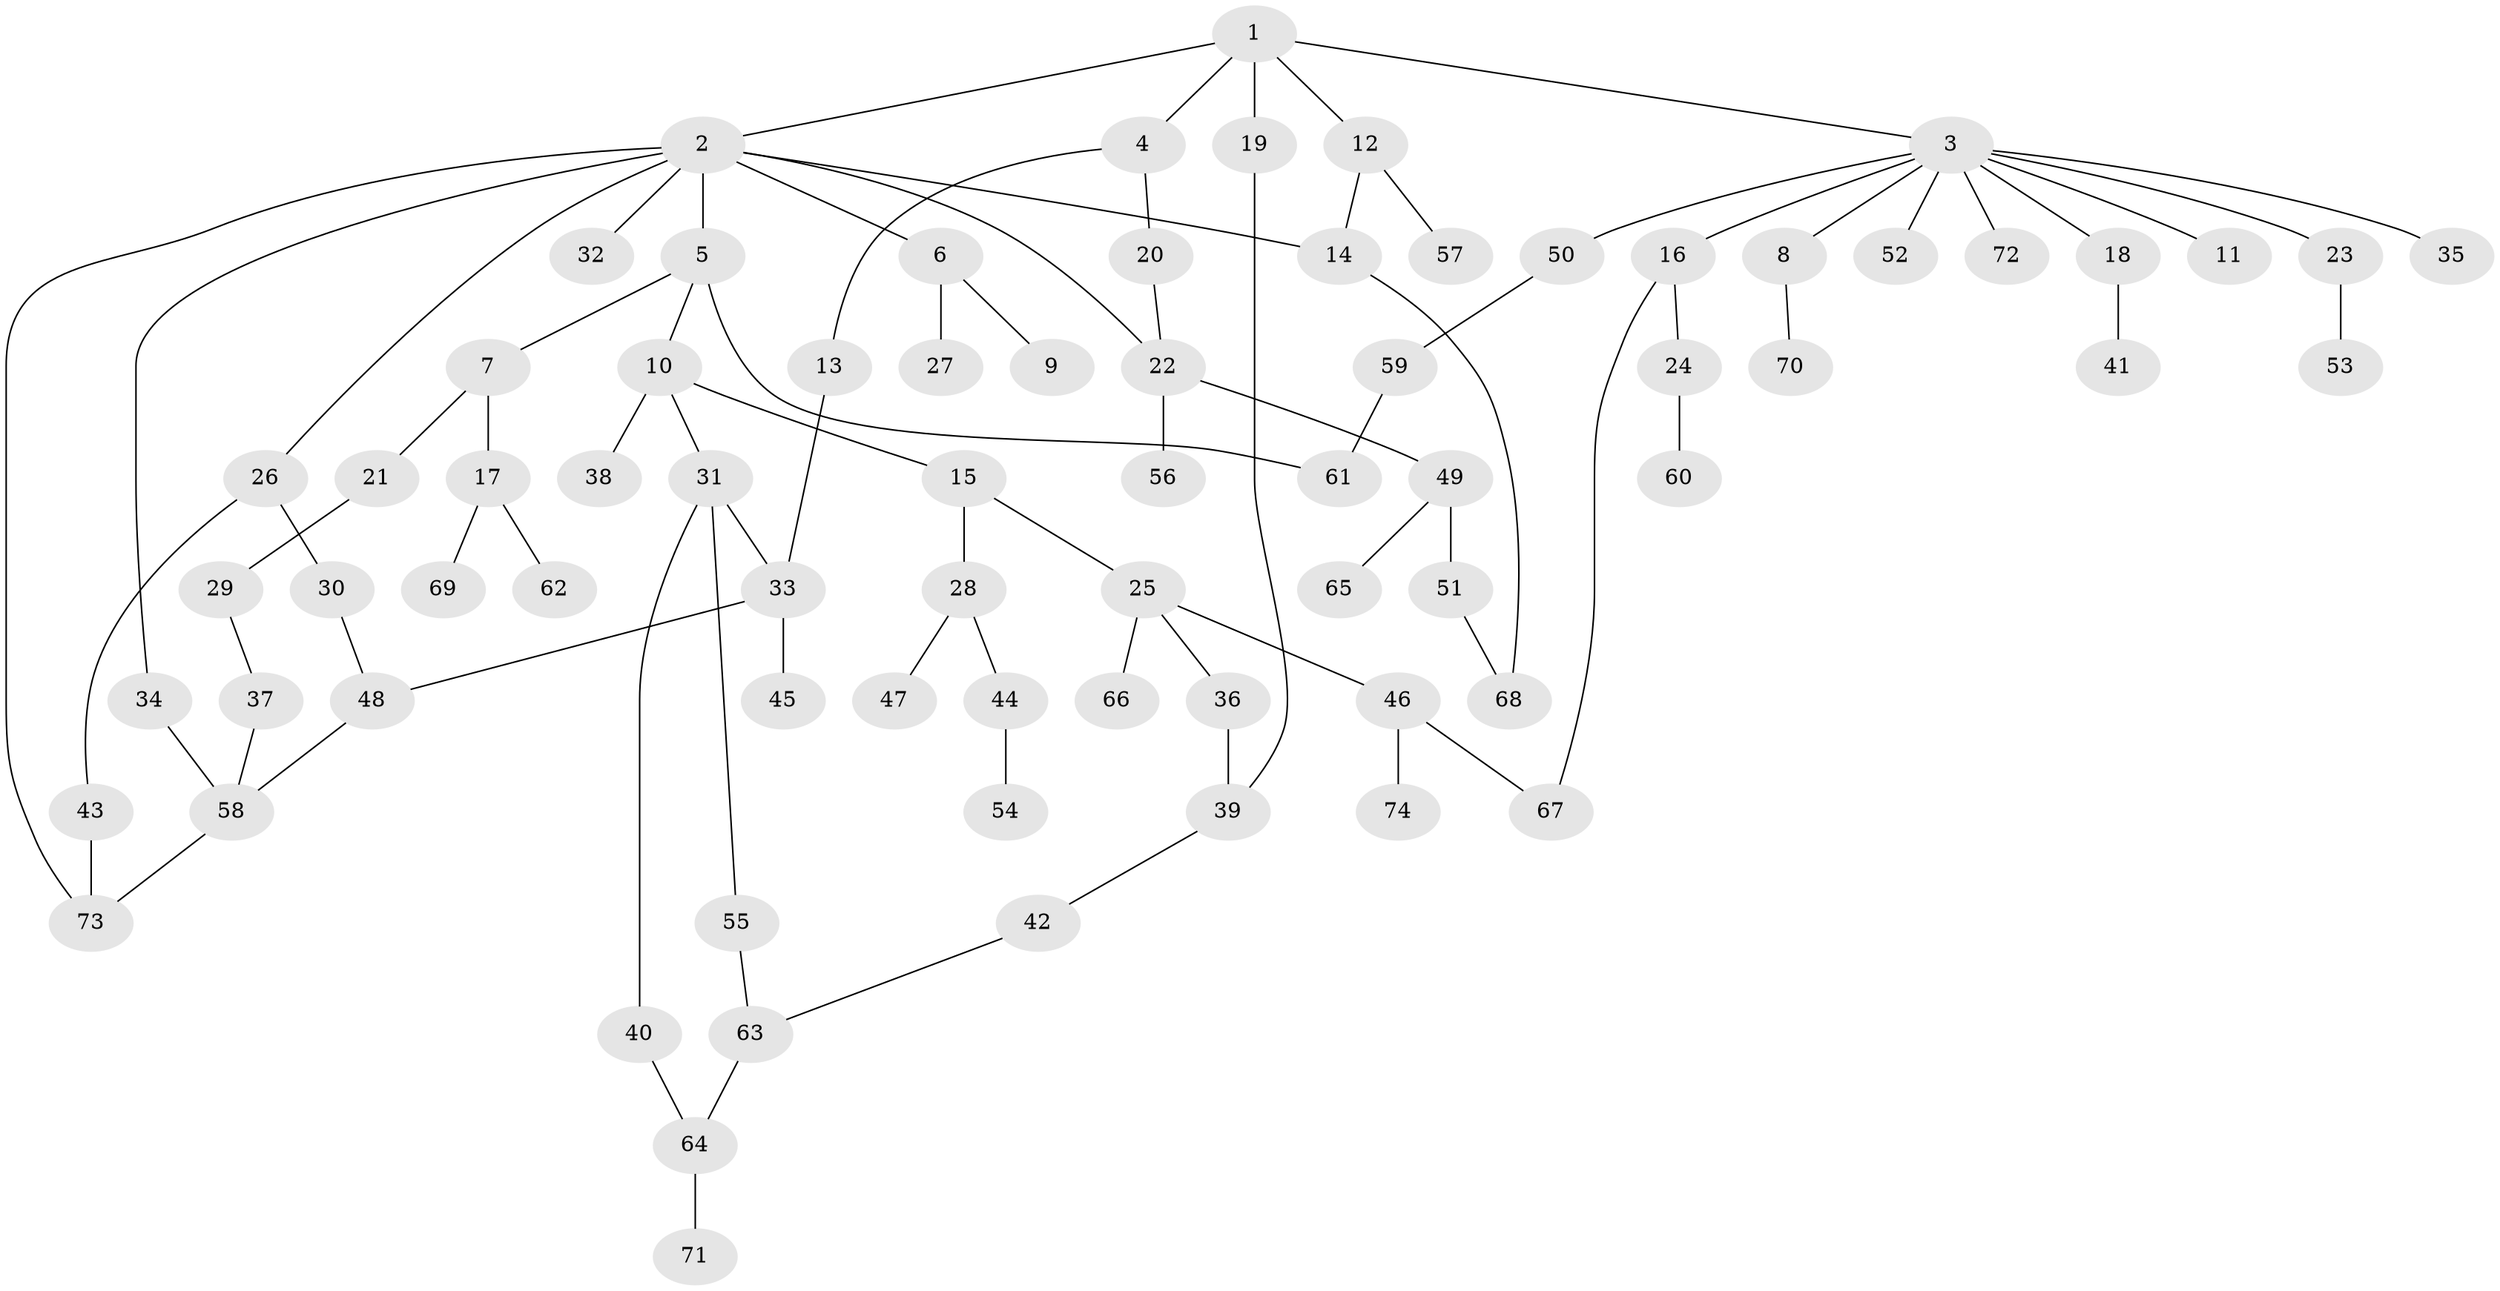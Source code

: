 // coarse degree distribution, {5: 0.043478260869565216, 3: 0.391304347826087, 6: 0.043478260869565216, 1: 0.30434782608695654, 7: 0.043478260869565216, 4: 0.08695652173913043, 2: 0.08695652173913043}
// Generated by graph-tools (version 1.1) at 2025/35/03/04/25 23:35:59]
// undirected, 74 vertices, 87 edges
graph export_dot {
  node [color=gray90,style=filled];
  1;
  2;
  3;
  4;
  5;
  6;
  7;
  8;
  9;
  10;
  11;
  12;
  13;
  14;
  15;
  16;
  17;
  18;
  19;
  20;
  21;
  22;
  23;
  24;
  25;
  26;
  27;
  28;
  29;
  30;
  31;
  32;
  33;
  34;
  35;
  36;
  37;
  38;
  39;
  40;
  41;
  42;
  43;
  44;
  45;
  46;
  47;
  48;
  49;
  50;
  51;
  52;
  53;
  54;
  55;
  56;
  57;
  58;
  59;
  60;
  61;
  62;
  63;
  64;
  65;
  66;
  67;
  68;
  69;
  70;
  71;
  72;
  73;
  74;
  1 -- 2;
  1 -- 3;
  1 -- 4;
  1 -- 12;
  1 -- 19;
  2 -- 5;
  2 -- 6;
  2 -- 22;
  2 -- 26;
  2 -- 32;
  2 -- 34;
  2 -- 73;
  2 -- 14;
  3 -- 8;
  3 -- 11;
  3 -- 16;
  3 -- 18;
  3 -- 23;
  3 -- 35;
  3 -- 50;
  3 -- 52;
  3 -- 72;
  4 -- 13;
  4 -- 20;
  5 -- 7;
  5 -- 10;
  5 -- 61;
  6 -- 9;
  6 -- 27;
  7 -- 17;
  7 -- 21;
  8 -- 70;
  10 -- 15;
  10 -- 31;
  10 -- 38;
  12 -- 14;
  12 -- 57;
  13 -- 33;
  14 -- 68;
  15 -- 25;
  15 -- 28;
  16 -- 24;
  16 -- 67;
  17 -- 62;
  17 -- 69;
  18 -- 41;
  19 -- 39;
  20 -- 22;
  21 -- 29;
  22 -- 49;
  22 -- 56;
  23 -- 53;
  24 -- 60;
  25 -- 36;
  25 -- 46;
  25 -- 66;
  26 -- 30;
  26 -- 43;
  28 -- 44;
  28 -- 47;
  29 -- 37;
  30 -- 48;
  31 -- 33;
  31 -- 40;
  31 -- 55;
  33 -- 45;
  33 -- 48;
  34 -- 58;
  36 -- 39;
  37 -- 58;
  39 -- 42;
  40 -- 64;
  42 -- 63;
  43 -- 73;
  44 -- 54;
  46 -- 67;
  46 -- 74;
  48 -- 58;
  49 -- 51;
  49 -- 65;
  50 -- 59;
  51 -- 68;
  55 -- 63;
  58 -- 73;
  59 -- 61;
  63 -- 64;
  64 -- 71;
}
